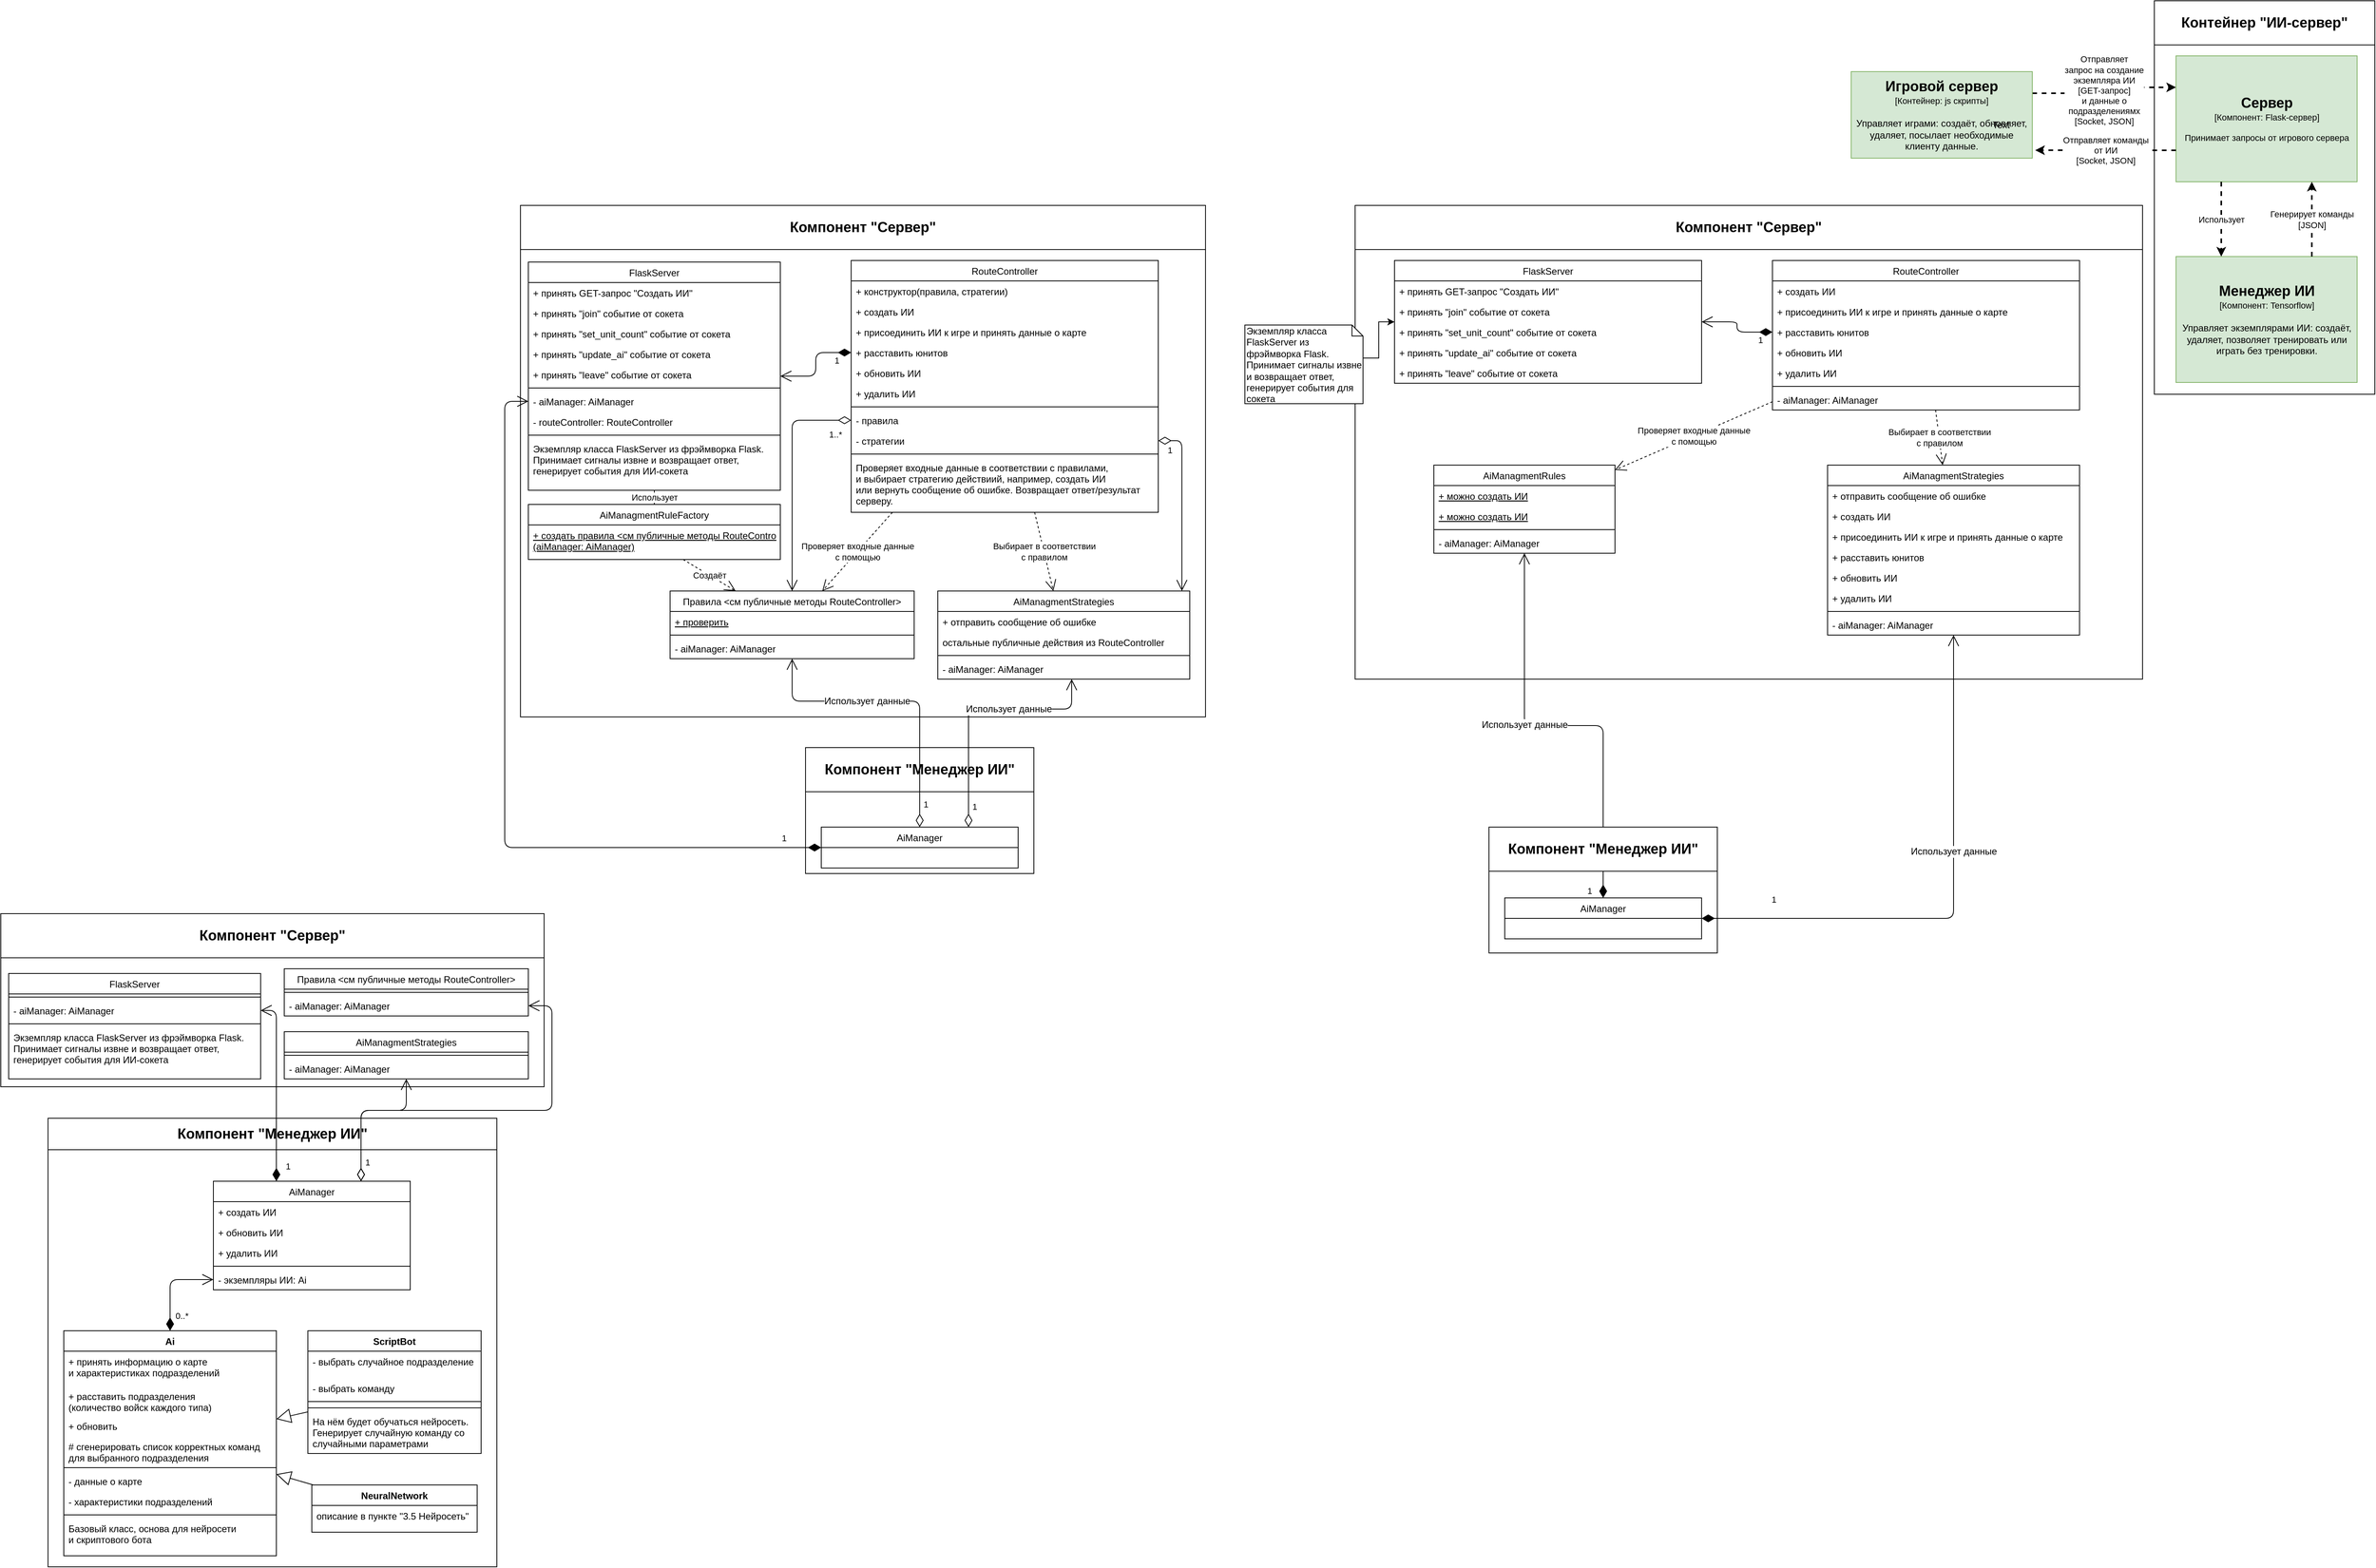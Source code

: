<mxfile version="12.8.1" type="device"><diagram id="C5RBs43oDa-KdzZeNtuy" name="Page-1"><mxGraphModel dx="2894" dy="684" grid="1" gridSize="10" guides="1" tooltips="1" connect="1" arrows="1" fold="1" page="1" pageScale="1" pageWidth="827" pageHeight="1169" math="0" shadow="0"><root><mxCell id="WIyWlLk6GJQsqaUBKTNV-0"/><mxCell id="WIyWlLk6GJQsqaUBKTNV-1" parent="WIyWlLk6GJQsqaUBKTNV-0"/><mxCell id="_Aky9HT-SXDA4QiYpvBn-79" value="" style="group" vertex="1" connectable="0" parent="WIyWlLk6GJQsqaUBKTNV-1"><mxGeometry x="-1520" y="1640" width="570" height="570" as="geometry"/></mxCell><mxCell id="_Aky9HT-SXDA4QiYpvBn-0" value="" style="rounded=0;whiteSpace=wrap;html=1;" vertex="1" parent="_Aky9HT-SXDA4QiYpvBn-79"><mxGeometry width="570" height="570" as="geometry"/></mxCell><mxCell id="_Aky9HT-SXDA4QiYpvBn-2" value="&lt;b&gt;&lt;font style=&quot;font-size: 18px&quot;&gt;Компонент &quot;Менеджер ИИ&quot;&lt;/font&gt;&lt;/b&gt;" style="rounded=0;whiteSpace=wrap;html=1;" vertex="1" parent="_Aky9HT-SXDA4QiYpvBn-79"><mxGeometry width="570" height="40" as="geometry"/></mxCell><mxCell id="_Aky9HT-SXDA4QiYpvBn-1" value="AiManager" style="swimlane;fontStyle=0;childLayout=stackLayout;horizontal=1;startSize=26;fillColor=none;horizontalStack=0;resizeParent=1;resizeParentMax=0;resizeLast=0;collapsible=1;marginBottom=0;" vertex="1" parent="_Aky9HT-SXDA4QiYpvBn-79"><mxGeometry x="210" y="80" width="250" height="138" as="geometry"/></mxCell><mxCell id="_Aky9HT-SXDA4QiYpvBn-36" value="+ создать ИИ" style="text;strokeColor=none;fillColor=none;align=left;verticalAlign=top;spacingLeft=4;spacingRight=4;overflow=hidden;rotatable=0;points=[[0,0.5],[1,0.5]];portConstraint=eastwest;" vertex="1" parent="_Aky9HT-SXDA4QiYpvBn-1"><mxGeometry y="26" width="250" height="26" as="geometry"/></mxCell><mxCell id="_Aky9HT-SXDA4QiYpvBn-37" value="+ обновить ИИ" style="text;strokeColor=none;fillColor=none;align=left;verticalAlign=top;spacingLeft=4;spacingRight=4;overflow=hidden;rotatable=0;points=[[0,0.5],[1,0.5]];portConstraint=eastwest;" vertex="1" parent="_Aky9HT-SXDA4QiYpvBn-1"><mxGeometry y="52" width="250" height="26" as="geometry"/></mxCell><mxCell id="_Aky9HT-SXDA4QiYpvBn-35" value="+ удалить ИИ" style="text;strokeColor=none;fillColor=none;align=left;verticalAlign=top;spacingLeft=4;spacingRight=4;overflow=hidden;rotatable=0;points=[[0,0.5],[1,0.5]];portConstraint=eastwest;" vertex="1" parent="_Aky9HT-SXDA4QiYpvBn-1"><mxGeometry y="78" width="250" height="26" as="geometry"/></mxCell><mxCell id="_Aky9HT-SXDA4QiYpvBn-40" value="" style="line;strokeWidth=1;fillColor=none;align=left;verticalAlign=middle;spacingTop=-1;spacingLeft=3;spacingRight=3;rotatable=0;labelPosition=right;points=[];portConstraint=eastwest;" vertex="1" parent="_Aky9HT-SXDA4QiYpvBn-1"><mxGeometry y="104" width="250" height="8" as="geometry"/></mxCell><mxCell id="_Aky9HT-SXDA4QiYpvBn-42" value="- экземпляры ИИ: Ai" style="text;strokeColor=none;fillColor=none;align=left;verticalAlign=top;spacingLeft=4;spacingRight=4;overflow=hidden;rotatable=0;points=[[0,0.5],[1,0.5]];portConstraint=eastwest;" vertex="1" parent="_Aky9HT-SXDA4QiYpvBn-1"><mxGeometry y="112" width="250" height="26" as="geometry"/></mxCell><mxCell id="_Aky9HT-SXDA4QiYpvBn-76" value="" style="rounded=0;whiteSpace=wrap;html=1;" vertex="1" parent="WIyWlLk6GJQsqaUBKTNV-1"><mxGeometry x="-1580" y="1380" width="690" height="220" as="geometry"/></mxCell><mxCell id="_Aky9HT-SXDA4QiYpvBn-77" value="&lt;b&gt;&lt;font style=&quot;font-size: 18px&quot;&gt;Компонент &quot;Сервер&quot;&lt;/font&gt;&lt;/b&gt;" style="rounded=0;whiteSpace=wrap;html=1;" vertex="1" parent="WIyWlLk6GJQsqaUBKTNV-1"><mxGeometry x="-1580" y="1380" width="690" height="56.1" as="geometry"/></mxCell><mxCell id="0hiu_Pi0HJlsaVOjyTY1-55" value="" style="rounded=0;whiteSpace=wrap;html=1;" parent="WIyWlLk6GJQsqaUBKTNV-1" vertex="1"><mxGeometry x="310" y="1270" width="290" height="160" as="geometry"/></mxCell><mxCell id="0hiu_Pi0HJlsaVOjyTY1-0" value="" style="rounded=0;whiteSpace=wrap;html=1;" parent="WIyWlLk6GJQsqaUBKTNV-1" vertex="1"><mxGeometry x="1155" y="220" width="280" height="500" as="geometry"/></mxCell><mxCell id="0hiu_Pi0HJlsaVOjyTY1-1" value="&lt;b&gt;&lt;font style=&quot;font-size: 18px&quot;&gt;Контейнер &quot;ИИ-сервер&quot;&lt;/font&gt;&lt;/b&gt;" style="rounded=0;whiteSpace=wrap;html=1;" parent="WIyWlLk6GJQsqaUBKTNV-1" vertex="1"><mxGeometry x="1155" y="220" width="280" height="56.1" as="geometry"/></mxCell><mxCell id="0hiu_Pi0HJlsaVOjyTY1-2" value="&lt;div&gt;&lt;b&gt;&lt;font style=&quot;font-size: 18px&quot;&gt;Сервер&lt;/font&gt;&lt;/b&gt;&lt;br&gt;&lt;/div&gt;&lt;div&gt;&lt;font style=&quot;font-size: 11px&quot;&gt;[Компонент&lt;/font&gt;&lt;font style=&quot;font-size: 11px&quot;&gt;&lt;span class=&quot;tlid-translation translation&quot; lang=&quot;ru&quot;&gt;&lt;span title=&quot;&quot; class=&quot;&quot;&gt;: Flask-сервер]&lt;/span&gt;&lt;/span&gt;&lt;/font&gt;&lt;/div&gt;&lt;div&gt;&lt;font style=&quot;font-size: 10px&quot;&gt;&lt;br&gt;&lt;/font&gt;&lt;/div&gt;Принимает запросы от игрового сервера" style="rounded=0;whiteSpace=wrap;html=1;fillColor=#d5e8d4;strokeColor=#82b366;fontSize=11;" parent="WIyWlLk6GJQsqaUBKTNV-1" vertex="1"><mxGeometry x="1182.5" y="290" width="230" height="160" as="geometry"/></mxCell><mxCell id="0hiu_Pi0HJlsaVOjyTY1-3" value="&lt;div&gt;Отправляет&lt;/div&gt;&lt;div&gt;запрос на создание &lt;br&gt;&lt;/div&gt;&lt;div&gt;экземпляра ИИ&lt;/div&gt;&lt;div&gt;[&lt;span class=&quot;pl-en&quot;&gt;&lt;span class=&quot;pl-s&quot;&gt;GET-запрос&lt;/span&gt;&lt;/span&gt;] &lt;br&gt;&lt;/div&gt;&lt;div&gt;и данные о&lt;/div&gt;&lt;div&gt; подразделениямх&lt;/div&gt;&lt;div&gt;[Socket, JSON]&lt;/div&gt;" style="edgeStyle=orthogonalEdgeStyle;rounded=0;orthogonalLoop=1;jettySize=auto;html=1;entryX=0;entryY=0.25;entryDx=0;entryDy=0;dashed=1;strokeWidth=2;exitX=1;exitY=0.25;exitDx=0;exitDy=0;" parent="WIyWlLk6GJQsqaUBKTNV-1" source="0hiu_Pi0HJlsaVOjyTY1-8" target="0hiu_Pi0HJlsaVOjyTY1-2" edge="1"><mxGeometry relative="1" as="geometry"><mxPoint x="890" y="330" as="sourcePoint"/></mxGeometry></mxCell><mxCell id="0hiu_Pi0HJlsaVOjyTY1-4" value="&lt;div&gt;Отправляет команды&lt;/div&gt;&lt;div&gt;от ИИ&lt;/div&gt;&lt;div&gt;[Socket, JSON]&lt;br&gt;&lt;/div&gt;" style="edgeStyle=orthogonalEdgeStyle;rounded=0;orthogonalLoop=1;jettySize=auto;html=1;exitX=0;exitY=0.75;exitDx=0;exitDy=0;entryX=1.016;entryY=0.908;entryDx=0;entryDy=0;dashed=1;strokeWidth=2;entryPerimeter=0;" parent="WIyWlLk6GJQsqaUBKTNV-1" source="0hiu_Pi0HJlsaVOjyTY1-2" target="0hiu_Pi0HJlsaVOjyTY1-8" edge="1"><mxGeometry relative="1" as="geometry"><mxPoint x="800" y="407.5" as="targetPoint"/></mxGeometry></mxCell><mxCell id="0hiu_Pi0HJlsaVOjyTY1-5" value="&lt;div&gt;&lt;b&gt;&lt;font style=&quot;font-size: 18px&quot;&gt;Менеджер ИИ&lt;/font&gt;&lt;/b&gt;&lt;br&gt;&lt;/div&gt;&lt;div&gt;&lt;div&gt;&lt;font style=&quot;font-size: 11px&quot;&gt;[&lt;font style=&quot;font-size: 11px&quot;&gt;Компонент&lt;/font&gt;&lt;/font&gt;&lt;font style=&quot;font-size: 11px&quot; size=&quot;3&quot;&gt;&lt;span class=&quot;tlid-translation translation&quot; lang=&quot;ru&quot;&gt;&lt;span title=&quot;&quot; class=&quot;&quot;&gt;: Tensorflow]&lt;/span&gt;&lt;/span&gt;&lt;/font&gt;&lt;/div&gt;&lt;font style=&quot;font-size: 11px&quot; size=&quot;3&quot;&gt;&lt;span class=&quot;tlid-translation translation&quot; lang=&quot;ru&quot;&gt;&lt;span title=&quot;&quot; class=&quot;&quot;&gt;&lt;/span&gt;&lt;/span&gt;&lt;/font&gt;&lt;/div&gt;&lt;div&gt;&lt;font style=&quot;font-size: 10px&quot;&gt;&lt;br&gt;&lt;/font&gt;&lt;/div&gt;&lt;div&gt;Управляет экземплярами ИИ: создаёт, удаляет, позволяет тренировать или играть без тренировки.&lt;br&gt;&lt;/div&gt;" style="rounded=0;whiteSpace=wrap;html=1;fillColor=#d5e8d4;strokeColor=#82b366;" parent="WIyWlLk6GJQsqaUBKTNV-1" vertex="1"><mxGeometry x="1182.5" y="545" width="230" height="160" as="geometry"/></mxCell><mxCell id="0hiu_Pi0HJlsaVOjyTY1-6" value="Использует" style="edgeStyle=orthogonalEdgeStyle;rounded=0;orthogonalLoop=1;jettySize=auto;html=1;exitX=0.25;exitY=1;exitDx=0;exitDy=0;entryX=0.25;entryY=0;entryDx=0;entryDy=0;dashed=1;strokeWidth=2;" parent="WIyWlLk6GJQsqaUBKTNV-1" source="0hiu_Pi0HJlsaVOjyTY1-2" target="0hiu_Pi0HJlsaVOjyTY1-5" edge="1"><mxGeometry relative="1" as="geometry"><mxPoint x="810" y="417.5" as="targetPoint"/><mxPoint x="1192.5" y="420" as="sourcePoint"/></mxGeometry></mxCell><mxCell id="0hiu_Pi0HJlsaVOjyTY1-7" value="&lt;div&gt;Генерирует команды&lt;/div&gt;&lt;div&gt;[JSON]&lt;br&gt;&lt;/div&gt;" style="edgeStyle=orthogonalEdgeStyle;rounded=0;orthogonalLoop=1;jettySize=auto;html=1;exitX=0.75;exitY=0;exitDx=0;exitDy=0;dashed=1;strokeWidth=2;entryX=0.75;entryY=1;entryDx=0;entryDy=0;" parent="WIyWlLk6GJQsqaUBKTNV-1" source="0hiu_Pi0HJlsaVOjyTY1-5" target="0hiu_Pi0HJlsaVOjyTY1-2" edge="1"><mxGeometry relative="1" as="geometry"><mxPoint x="1250" y="555" as="targetPoint"/><mxPoint x="1250" y="460" as="sourcePoint"/></mxGeometry></mxCell><mxCell id="0hiu_Pi0HJlsaVOjyTY1-8" value="&lt;div&gt;&lt;b&gt;&lt;font style=&quot;font-size: 18px&quot;&gt;Игровой сервер&lt;/font&gt;&lt;/b&gt;&lt;br&gt;&lt;/div&gt;&lt;div&gt;&lt;font style=&quot;font-size: 11px&quot;&gt;[&lt;/font&gt;&lt;font style=&quot;font-size: 11px&quot;&gt;&lt;span class=&quot;tlid-translation translation&quot; lang=&quot;ru&quot;&gt;&lt;span title=&quot;&quot; class=&quot;&quot;&gt;Контейнер: js скрипты]&lt;/span&gt;&lt;/span&gt;&lt;/font&gt;&lt;/div&gt;&lt;div&gt;&lt;font style=&quot;font-size: 10px&quot;&gt;&lt;br&gt;&lt;/font&gt;&lt;/div&gt;&lt;div&gt;Управляет играми: создаёт, обновляет, удаляет, посылает необходимые клиенту данные.&lt;br&gt;&lt;/div&gt;" style="rounded=0;whiteSpace=wrap;html=1;fillColor=#d5e8d4;strokeColor=#82b366;" parent="WIyWlLk6GJQsqaUBKTNV-1" vertex="1"><mxGeometry x="770" y="310" width="230" height="110" as="geometry"/></mxCell><mxCell id="0hiu_Pi0HJlsaVOjyTY1-9" value="Text" style="text;html=1;align=center;verticalAlign=middle;resizable=0;points=[];autosize=1;" parent="WIyWlLk6GJQsqaUBKTNV-1" vertex="1"><mxGeometry x="940" y="368" width="40" height="20" as="geometry"/></mxCell><mxCell id="0hiu_Pi0HJlsaVOjyTY1-10" value="" style="rounded=0;whiteSpace=wrap;html=1;" parent="WIyWlLk6GJQsqaUBKTNV-1" vertex="1"><mxGeometry x="140" y="480" width="1000" height="602" as="geometry"/></mxCell><mxCell id="0hiu_Pi0HJlsaVOjyTY1-11" value="&lt;b&gt;&lt;font style=&quot;font-size: 18px&quot;&gt;Компонент &quot;Сервер&quot;&lt;/font&gt;&lt;/b&gt;" style="rounded=0;whiteSpace=wrap;html=1;" parent="WIyWlLk6GJQsqaUBKTNV-1" vertex="1"><mxGeometry x="140" y="480" width="1000" height="56.1" as="geometry"/></mxCell><mxCell id="0hiu_Pi0HJlsaVOjyTY1-16" value="FlaskServer" style="swimlane;fontStyle=0;childLayout=stackLayout;horizontal=1;startSize=26;fillColor=none;horizontalStack=0;resizeParent=1;resizeParentMax=0;resizeLast=0;collapsible=1;marginBottom=0;" parent="WIyWlLk6GJQsqaUBKTNV-1" vertex="1"><mxGeometry x="190" y="550" width="390" height="156" as="geometry"/></mxCell><mxCell id="0hiu_Pi0HJlsaVOjyTY1-17" value="+ принять GET-запрос &quot;Создать ИИ&quot;&#xA;" style="text;strokeColor=none;fillColor=none;align=left;verticalAlign=top;spacingLeft=4;spacingRight=4;overflow=hidden;rotatable=0;points=[[0,0.5],[1,0.5]];portConstraint=eastwest;" parent="0hiu_Pi0HJlsaVOjyTY1-16" vertex="1"><mxGeometry y="26" width="390" height="26" as="geometry"/></mxCell><mxCell id="0hiu_Pi0HJlsaVOjyTY1-18" value="+ принять &quot;join&quot; событие от сокета" style="text;strokeColor=none;fillColor=none;align=left;verticalAlign=top;spacingLeft=4;spacingRight=4;overflow=hidden;rotatable=0;points=[[0,0.5],[1,0.5]];portConstraint=eastwest;" parent="0hiu_Pi0HJlsaVOjyTY1-16" vertex="1"><mxGeometry y="52" width="390" height="26" as="geometry"/></mxCell><mxCell id="0hiu_Pi0HJlsaVOjyTY1-58" value="+ принять &quot;set_unit_count&quot; событие от сокета" style="text;strokeColor=none;fillColor=none;align=left;verticalAlign=top;spacingLeft=4;spacingRight=4;overflow=hidden;rotatable=0;points=[[0,0.5],[1,0.5]];portConstraint=eastwest;" parent="0hiu_Pi0HJlsaVOjyTY1-16" vertex="1"><mxGeometry y="78" width="390" height="26" as="geometry"/></mxCell><mxCell id="0hiu_Pi0HJlsaVOjyTY1-59" value="+ принять &quot;update_ai&quot; событие от сокета" style="text;strokeColor=none;fillColor=none;align=left;verticalAlign=top;spacingLeft=4;spacingRight=4;overflow=hidden;rotatable=0;points=[[0,0.5],[1,0.5]];portConstraint=eastwest;" parent="0hiu_Pi0HJlsaVOjyTY1-16" vertex="1"><mxGeometry y="104" width="390" height="26" as="geometry"/></mxCell><mxCell id="0hiu_Pi0HJlsaVOjyTY1-57" value="+ принять &quot;leave&quot; событие от сокета" style="text;strokeColor=none;fillColor=none;align=left;verticalAlign=top;spacingLeft=4;spacingRight=4;overflow=hidden;rotatable=0;points=[[0,0.5],[1,0.5]];portConstraint=eastwest;" parent="0hiu_Pi0HJlsaVOjyTY1-16" vertex="1"><mxGeometry y="130" width="390" height="26" as="geometry"/></mxCell><mxCell id="0hiu_Pi0HJlsaVOjyTY1-20" value="RouteController" style="swimlane;fontStyle=0;childLayout=stackLayout;horizontal=1;startSize=26;fillColor=none;horizontalStack=0;resizeParent=1;resizeParentMax=0;resizeLast=0;collapsible=1;marginBottom=0;" parent="WIyWlLk6GJQsqaUBKTNV-1" vertex="1"><mxGeometry x="670" y="550" width="390" height="190" as="geometry"/></mxCell><mxCell id="0hiu_Pi0HJlsaVOjyTY1-21" value="+ создать ИИ" style="text;strokeColor=none;fillColor=none;align=left;verticalAlign=top;spacingLeft=4;spacingRight=4;overflow=hidden;rotatable=0;points=[[0,0.5],[1,0.5]];portConstraint=eastwest;fontStyle=0" parent="0hiu_Pi0HJlsaVOjyTY1-20" vertex="1"><mxGeometry y="26" width="390" height="26" as="geometry"/></mxCell><mxCell id="0hiu_Pi0HJlsaVOjyTY1-22" value="+ присоединить ИИ к игре и принять данные о карте" style="text;strokeColor=none;fillColor=none;align=left;verticalAlign=top;spacingLeft=4;spacingRight=4;overflow=hidden;rotatable=0;points=[[0,0.5],[1,0.5]];portConstraint=eastwest;fontStyle=0" parent="0hiu_Pi0HJlsaVOjyTY1-20" vertex="1"><mxGeometry y="52" width="390" height="26" as="geometry"/></mxCell><mxCell id="0hiu_Pi0HJlsaVOjyTY1-61" value="+ расставить юнитов" style="text;strokeColor=none;fillColor=none;align=left;verticalAlign=top;spacingLeft=4;spacingRight=4;overflow=hidden;rotatable=0;points=[[0,0.5],[1,0.5]];portConstraint=eastwest;fontStyle=0" parent="0hiu_Pi0HJlsaVOjyTY1-20" vertex="1"><mxGeometry y="78" width="390" height="26" as="geometry"/></mxCell><mxCell id="0hiu_Pi0HJlsaVOjyTY1-62" value="+ обновить ИИ" style="text;strokeColor=none;fillColor=none;align=left;verticalAlign=top;spacingLeft=4;spacingRight=4;overflow=hidden;rotatable=0;points=[[0,0.5],[1,0.5]];portConstraint=eastwest;fontStyle=0" parent="0hiu_Pi0HJlsaVOjyTY1-20" vertex="1"><mxGeometry y="104" width="390" height="26" as="geometry"/></mxCell><mxCell id="0hiu_Pi0HJlsaVOjyTY1-60" value="+ удалить ИИ" style="text;strokeColor=none;fillColor=none;align=left;verticalAlign=top;spacingLeft=4;spacingRight=4;overflow=hidden;rotatable=0;points=[[0,0.5],[1,0.5]];portConstraint=eastwest;fontStyle=0" parent="0hiu_Pi0HJlsaVOjyTY1-20" vertex="1"><mxGeometry y="130" width="390" height="26" as="geometry"/></mxCell><mxCell id="0hiu_Pi0HJlsaVOjyTY1-34" value="" style="line;strokeWidth=1;fillColor=none;align=left;verticalAlign=middle;spacingTop=-1;spacingLeft=3;spacingRight=3;rotatable=0;labelPosition=right;points=[];portConstraint=eastwest;" parent="0hiu_Pi0HJlsaVOjyTY1-20" vertex="1"><mxGeometry y="156" width="390" height="8" as="geometry"/></mxCell><mxCell id="0hiu_Pi0HJlsaVOjyTY1-23" value="- aiManager: AiManager" style="text;strokeColor=none;fillColor=none;align=left;verticalAlign=top;spacingLeft=4;spacingRight=4;overflow=hidden;rotatable=0;points=[[0,0.5],[1,0.5]];portConstraint=eastwest;" parent="0hiu_Pi0HJlsaVOjyTY1-20" vertex="1"><mxGeometry y="164" width="390" height="26" as="geometry"/></mxCell><mxCell id="0hiu_Pi0HJlsaVOjyTY1-24" value="AiManagmentRules" style="swimlane;fontStyle=0;childLayout=stackLayout;horizontal=1;startSize=26;fillColor=none;horizontalStack=0;resizeParent=1;resizeParentMax=0;resizeLast=0;collapsible=1;marginBottom=0;" parent="WIyWlLk6GJQsqaUBKTNV-1" vertex="1"><mxGeometry x="240" y="810" width="230" height="112" as="geometry"/></mxCell><mxCell id="0hiu_Pi0HJlsaVOjyTY1-25" value="+ можно создать ИИ " style="text;strokeColor=none;fillColor=none;align=left;verticalAlign=top;spacingLeft=4;spacingRight=4;overflow=hidden;rotatable=0;points=[[0,0.5],[1,0.5]];portConstraint=eastwest;fontStyle=4" parent="0hiu_Pi0HJlsaVOjyTY1-24" vertex="1"><mxGeometry y="26" width="230" height="26" as="geometry"/></mxCell><mxCell id="0hiu_Pi0HJlsaVOjyTY1-73" value="+ можно создать ИИ " style="text;strokeColor=none;fillColor=none;align=left;verticalAlign=top;spacingLeft=4;spacingRight=4;overflow=hidden;rotatable=0;points=[[0,0.5],[1,0.5]];portConstraint=eastwest;fontStyle=4" parent="0hiu_Pi0HJlsaVOjyTY1-24" vertex="1"><mxGeometry y="52" width="230" height="26" as="geometry"/></mxCell><mxCell id="0hiu_Pi0HJlsaVOjyTY1-71" value="" style="line;strokeWidth=1;fillColor=none;align=left;verticalAlign=middle;spacingTop=-1;spacingLeft=3;spacingRight=3;rotatable=0;labelPosition=right;points=[];portConstraint=eastwest;" parent="0hiu_Pi0HJlsaVOjyTY1-24" vertex="1"><mxGeometry y="78" width="230" height="8" as="geometry"/></mxCell><mxCell id="0hiu_Pi0HJlsaVOjyTY1-72" value="- aiManager: AiManager" style="text;strokeColor=none;fillColor=none;align=left;verticalAlign=top;spacingLeft=4;spacingRight=4;overflow=hidden;rotatable=0;points=[[0,0.5],[1,0.5]];portConstraint=eastwest;" parent="0hiu_Pi0HJlsaVOjyTY1-24" vertex="1"><mxGeometry y="86" width="230" height="26" as="geometry"/></mxCell><mxCell id="0hiu_Pi0HJlsaVOjyTY1-28" value="AiManagmentStrategies" style="swimlane;fontStyle=0;childLayout=stackLayout;horizontal=1;startSize=26;fillColor=none;horizontalStack=0;resizeParent=1;resizeParentMax=0;resizeLast=0;collapsible=1;marginBottom=0;" parent="WIyWlLk6GJQsqaUBKTNV-1" vertex="1"><mxGeometry x="740" y="810" width="320" height="216" as="geometry"/></mxCell><mxCell id="0hiu_Pi0HJlsaVOjyTY1-70" value="+ отправить сообщение об ошибке" style="text;strokeColor=none;fillColor=none;align=left;verticalAlign=top;spacingLeft=4;spacingRight=4;overflow=hidden;rotatable=0;points=[[0,0.5],[1,0.5]];portConstraint=eastwest;fontStyle=0" parent="0hiu_Pi0HJlsaVOjyTY1-28" vertex="1"><mxGeometry y="26" width="320" height="26" as="geometry"/></mxCell><mxCell id="0hiu_Pi0HJlsaVOjyTY1-63" value="+ создать ИИ" style="text;strokeColor=none;fillColor=none;align=left;verticalAlign=top;spacingLeft=4;spacingRight=4;overflow=hidden;rotatable=0;points=[[0,0.5],[1,0.5]];portConstraint=eastwest;fontStyle=0" parent="0hiu_Pi0HJlsaVOjyTY1-28" vertex="1"><mxGeometry y="52" width="320" height="26" as="geometry"/></mxCell><mxCell id="0hiu_Pi0HJlsaVOjyTY1-64" value="+ присоединить ИИ к игре и принять данные о карте" style="text;strokeColor=none;fillColor=none;align=left;verticalAlign=top;spacingLeft=4;spacingRight=4;overflow=hidden;rotatable=0;points=[[0,0.5],[1,0.5]];portConstraint=eastwest;fontStyle=0" parent="0hiu_Pi0HJlsaVOjyTY1-28" vertex="1"><mxGeometry y="78" width="320" height="26" as="geometry"/></mxCell><mxCell id="0hiu_Pi0HJlsaVOjyTY1-65" value="+ расставить юнитов" style="text;strokeColor=none;fillColor=none;align=left;verticalAlign=top;spacingLeft=4;spacingRight=4;overflow=hidden;rotatable=0;points=[[0,0.5],[1,0.5]];portConstraint=eastwest;fontStyle=0" parent="0hiu_Pi0HJlsaVOjyTY1-28" vertex="1"><mxGeometry y="104" width="320" height="26" as="geometry"/></mxCell><mxCell id="0hiu_Pi0HJlsaVOjyTY1-66" value="+ обновить ИИ" style="text;strokeColor=none;fillColor=none;align=left;verticalAlign=top;spacingLeft=4;spacingRight=4;overflow=hidden;rotatable=0;points=[[0,0.5],[1,0.5]];portConstraint=eastwest;fontStyle=0" parent="0hiu_Pi0HJlsaVOjyTY1-28" vertex="1"><mxGeometry y="130" width="320" height="26" as="geometry"/></mxCell><mxCell id="0hiu_Pi0HJlsaVOjyTY1-67" value="+ удалить ИИ" style="text;strokeColor=none;fillColor=none;align=left;verticalAlign=top;spacingLeft=4;spacingRight=4;overflow=hidden;rotatable=0;points=[[0,0.5],[1,0.5]];portConstraint=eastwest;fontStyle=0" parent="0hiu_Pi0HJlsaVOjyTY1-28" vertex="1"><mxGeometry y="156" width="320" height="26" as="geometry"/></mxCell><mxCell id="0hiu_Pi0HJlsaVOjyTY1-68" value="" style="line;strokeWidth=1;fillColor=none;align=left;verticalAlign=middle;spacingTop=-1;spacingLeft=3;spacingRight=3;rotatable=0;labelPosition=right;points=[];portConstraint=eastwest;" parent="0hiu_Pi0HJlsaVOjyTY1-28" vertex="1"><mxGeometry y="182" width="320" height="8" as="geometry"/></mxCell><mxCell id="0hiu_Pi0HJlsaVOjyTY1-69" value="- aiManager: AiManager" style="text;strokeColor=none;fillColor=none;align=left;verticalAlign=top;spacingLeft=4;spacingRight=4;overflow=hidden;rotatable=0;points=[[0,0.5],[1,0.5]];portConstraint=eastwest;" parent="0hiu_Pi0HJlsaVOjyTY1-28" vertex="1"><mxGeometry y="190" width="320" height="26" as="geometry"/></mxCell><mxCell id="0hiu_Pi0HJlsaVOjyTY1-33" style="edgeStyle=orthogonalEdgeStyle;rounded=0;orthogonalLoop=1;jettySize=auto;html=1;exitX=0;exitY=0;exitDx=100;exitDy=42;exitPerimeter=0;" parent="WIyWlLk6GJQsqaUBKTNV-1" source="0hiu_Pi0HJlsaVOjyTY1-32" target="0hiu_Pi0HJlsaVOjyTY1-16" edge="1"><mxGeometry relative="1" as="geometry"/></mxCell><mxCell id="0hiu_Pi0HJlsaVOjyTY1-32" value="Экземпляр класса FlaskServer из фрэймворка Flask. Принимает сигналы извне и возвращает ответ, генерирует события для сокета" style="shape=note;whiteSpace=wrap;html=1;size=14;verticalAlign=top;align=left;spacingTop=-6;" parent="WIyWlLk6GJQsqaUBKTNV-1" vertex="1"><mxGeometry y="632" width="150" height="100" as="geometry"/></mxCell><mxCell id="0hiu_Pi0HJlsaVOjyTY1-36" value="1" style="endArrow=open;html=1;endSize=12;startArrow=diamondThin;startSize=14;startFill=1;edgeStyle=orthogonalEdgeStyle;align=left;verticalAlign=bottom;exitX=0;exitY=0.5;exitDx=0;exitDy=0;" parent="WIyWlLk6GJQsqaUBKTNV-1" source="0hiu_Pi0HJlsaVOjyTY1-61" target="0hiu_Pi0HJlsaVOjyTY1-16" edge="1"><mxGeometry x="-0.612" y="19" relative="1" as="geometry"><mxPoint x="220" y="712" as="sourcePoint"/><mxPoint x="380" y="712" as="targetPoint"/><mxPoint as="offset"/></mxGeometry></mxCell><mxCell id="0hiu_Pi0HJlsaVOjyTY1-37" value="&lt;div&gt;Проверяет входные данные&lt;/div&gt;&lt;div&gt;с помощью&lt;br&gt;&lt;/div&gt;" style="endArrow=open;endSize=12;dashed=1;html=1;" parent="WIyWlLk6GJQsqaUBKTNV-1" source="0hiu_Pi0HJlsaVOjyTY1-20" target="0hiu_Pi0HJlsaVOjyTY1-24" edge="1"><mxGeometry width="160" relative="1" as="geometry"><mxPoint x="210" y="922" as="sourcePoint"/><mxPoint x="370" y="922" as="targetPoint"/></mxGeometry></mxCell><mxCell id="0hiu_Pi0HJlsaVOjyTY1-38" value="&lt;div&gt;Выбирает в соответствии&lt;/div&gt;&lt;div&gt; с правилом&lt;/div&gt;" style="endArrow=open;endSize=12;dashed=1;html=1;" parent="WIyWlLk6GJQsqaUBKTNV-1" source="0hiu_Pi0HJlsaVOjyTY1-20" target="0hiu_Pi0HJlsaVOjyTY1-28" edge="1"><mxGeometry width="160" relative="1" as="geometry"><mxPoint x="580" y="822" as="sourcePoint"/><mxPoint x="740" y="822" as="targetPoint"/></mxGeometry></mxCell><mxCell id="0hiu_Pi0HJlsaVOjyTY1-46" value="AiManager" style="swimlane;fontStyle=0;childLayout=stackLayout;horizontal=1;startSize=26;fillColor=none;horizontalStack=0;resizeParent=1;resizeParentMax=0;resizeLast=0;collapsible=1;marginBottom=0;" parent="WIyWlLk6GJQsqaUBKTNV-1" vertex="1"><mxGeometry x="330" y="1360" width="250" height="52" as="geometry"/></mxCell><mxCell id="0hiu_Pi0HJlsaVOjyTY1-50" value="1" style="endArrow=open;html=1;endSize=12;startArrow=diamondThin;startSize=14;startFill=1;edgeStyle=orthogonalEdgeStyle;align=left;verticalAlign=bottom;exitX=0.5;exitY=0;exitDx=0;exitDy=0;" parent="WIyWlLk6GJQsqaUBKTNV-1" source="0hiu_Pi0HJlsaVOjyTY1-46" target="0hiu_Pi0HJlsaVOjyTY1-24" edge="1"><mxGeometry x="-0.102" y="219" relative="1" as="geometry"><mxPoint x="780" y="1130" as="sourcePoint"/><mxPoint x="940" y="1130" as="targetPoint"/><mxPoint as="offset"/></mxGeometry></mxCell><mxCell id="0hiu_Pi0HJlsaVOjyTY1-51" value="Использует данные" style="text;html=1;align=center;verticalAlign=middle;resizable=0;points=[];labelBackgroundColor=#ffffff;" parent="0hiu_Pi0HJlsaVOjyTY1-50" vertex="1" connectable="0"><mxGeometry x="0.192" relative="1" as="geometry"><mxPoint as="offset"/></mxGeometry></mxCell><mxCell id="0hiu_Pi0HJlsaVOjyTY1-52" value="1" style="endArrow=open;html=1;endSize=12;startArrow=diamondThin;startSize=14;startFill=1;edgeStyle=orthogonalEdgeStyle;align=left;verticalAlign=bottom;" parent="WIyWlLk6GJQsqaUBKTNV-1" source="0hiu_Pi0HJlsaVOjyTY1-46" target="0hiu_Pi0HJlsaVOjyTY1-28" edge="1"><mxGeometry x="-0.744" y="15" relative="1" as="geometry"><mxPoint x="875" y="1200" as="sourcePoint"/><mxPoint x="875" y="1044" as="targetPoint"/><mxPoint as="offset"/></mxGeometry></mxCell><mxCell id="0hiu_Pi0HJlsaVOjyTY1-53" value="Использует данные" style="text;html=1;align=center;verticalAlign=middle;resizable=0;points=[];labelBackgroundColor=#ffffff;" parent="0hiu_Pi0HJlsaVOjyTY1-52" vertex="1" connectable="0"><mxGeometry x="0.192" relative="1" as="geometry"><mxPoint as="offset"/></mxGeometry></mxCell><mxCell id="0hiu_Pi0HJlsaVOjyTY1-54" value="&lt;b&gt;&lt;font style=&quot;font-size: 18px&quot;&gt;Компонент &quot;Менеджер ИИ&quot;&lt;/font&gt;&lt;/b&gt;" style="rounded=0;whiteSpace=wrap;html=1;" parent="WIyWlLk6GJQsqaUBKTNV-1" vertex="1"><mxGeometry x="310" y="1270" width="290" height="56.1" as="geometry"/></mxCell><mxCell id="0hiu_Pi0HJlsaVOjyTY1-74" value="" style="rounded=0;whiteSpace=wrap;html=1;" parent="WIyWlLk6GJQsqaUBKTNV-1" vertex="1"><mxGeometry x="-558" y="1169" width="290" height="160" as="geometry"/></mxCell><mxCell id="0hiu_Pi0HJlsaVOjyTY1-75" value="" style="rounded=0;whiteSpace=wrap;html=1;" parent="WIyWlLk6GJQsqaUBKTNV-1" vertex="1"><mxGeometry x="-920" y="480" width="870" height="650" as="geometry"/></mxCell><mxCell id="0hiu_Pi0HJlsaVOjyTY1-76" value="&lt;b&gt;&lt;font style=&quot;font-size: 18px&quot;&gt;Компонент &quot;Сервер&quot;&lt;/font&gt;&lt;/b&gt;" style="rounded=0;whiteSpace=wrap;html=1;" parent="WIyWlLk6GJQsqaUBKTNV-1" vertex="1"><mxGeometry x="-920" y="480" width="870" height="56.1" as="geometry"/></mxCell><mxCell id="0hiu_Pi0HJlsaVOjyTY1-77" value="FlaskServer" style="swimlane;fontStyle=0;childLayout=stackLayout;horizontal=1;startSize=26;fillColor=none;horizontalStack=0;resizeParent=1;resizeParentMax=0;resizeLast=0;collapsible=1;marginBottom=0;" parent="WIyWlLk6GJQsqaUBKTNV-1" vertex="1"><mxGeometry x="-910" y="552" width="320" height="290" as="geometry"/></mxCell><mxCell id="0hiu_Pi0HJlsaVOjyTY1-78" value="+ принять GET-запрос &quot;Создать ИИ&quot;&#xA;" style="text;strokeColor=none;fillColor=none;align=left;verticalAlign=top;spacingLeft=4;spacingRight=4;overflow=hidden;rotatable=0;points=[[0,0.5],[1,0.5]];portConstraint=eastwest;" parent="0hiu_Pi0HJlsaVOjyTY1-77" vertex="1"><mxGeometry y="26" width="320" height="26" as="geometry"/></mxCell><mxCell id="0hiu_Pi0HJlsaVOjyTY1-79" value="+ принять &quot;join&quot; событие от сокета" style="text;strokeColor=none;fillColor=none;align=left;verticalAlign=top;spacingLeft=4;spacingRight=4;overflow=hidden;rotatable=0;points=[[0,0.5],[1,0.5]];portConstraint=eastwest;" parent="0hiu_Pi0HJlsaVOjyTY1-77" vertex="1"><mxGeometry y="52" width="320" height="26" as="geometry"/></mxCell><mxCell id="0hiu_Pi0HJlsaVOjyTY1-80" value="+ принять &quot;set_unit_count&quot; событие от сокета" style="text;strokeColor=none;fillColor=none;align=left;verticalAlign=top;spacingLeft=4;spacingRight=4;overflow=hidden;rotatable=0;points=[[0,0.5],[1,0.5]];portConstraint=eastwest;" parent="0hiu_Pi0HJlsaVOjyTY1-77" vertex="1"><mxGeometry y="78" width="320" height="26" as="geometry"/></mxCell><mxCell id="0hiu_Pi0HJlsaVOjyTY1-81" value="+ принять &quot;update_ai&quot; событие от сокета" style="text;strokeColor=none;fillColor=none;align=left;verticalAlign=top;spacingLeft=4;spacingRight=4;overflow=hidden;rotatable=0;points=[[0,0.5],[1,0.5]];portConstraint=eastwest;" parent="0hiu_Pi0HJlsaVOjyTY1-77" vertex="1"><mxGeometry y="104" width="320" height="26" as="geometry"/></mxCell><mxCell id="0hiu_Pi0HJlsaVOjyTY1-82" value="+ принять &quot;leave&quot; событие от сокета" style="text;strokeColor=none;fillColor=none;align=left;verticalAlign=top;spacingLeft=4;spacingRight=4;overflow=hidden;rotatable=0;points=[[0,0.5],[1,0.5]];portConstraint=eastwest;" parent="0hiu_Pi0HJlsaVOjyTY1-77" vertex="1"><mxGeometry y="130" width="320" height="26" as="geometry"/></mxCell><mxCell id="0hiu_Pi0HJlsaVOjyTY1-116" value="" style="line;strokeWidth=1;fillColor=none;align=left;verticalAlign=middle;spacingTop=-1;spacingLeft=3;spacingRight=3;rotatable=0;labelPosition=right;points=[];portConstraint=eastwest;" parent="0hiu_Pi0HJlsaVOjyTY1-77" vertex="1"><mxGeometry y="156" width="320" height="8" as="geometry"/></mxCell><mxCell id="0hiu_Pi0HJlsaVOjyTY1-138" value="- aiManager: AiManager" style="text;strokeColor=none;fillColor=none;align=left;verticalAlign=top;spacingLeft=4;spacingRight=4;overflow=hidden;rotatable=0;points=[[0,0.5],[1,0.5]];portConstraint=eastwest;" parent="0hiu_Pi0HJlsaVOjyTY1-77" vertex="1"><mxGeometry y="164" width="320" height="26" as="geometry"/></mxCell><mxCell id="0hiu_Pi0HJlsaVOjyTY1-134" value="- routeController: RouteController" style="text;strokeColor=none;fillColor=none;align=left;verticalAlign=top;spacingLeft=4;spacingRight=4;overflow=hidden;rotatable=0;points=[[0,0.5],[1,0.5]];portConstraint=eastwest;" parent="0hiu_Pi0HJlsaVOjyTY1-77" vertex="1"><mxGeometry y="190" width="320" height="26" as="geometry"/></mxCell><mxCell id="0hiu_Pi0HJlsaVOjyTY1-133" value="" style="line;strokeWidth=1;fillColor=none;align=left;verticalAlign=middle;spacingTop=-1;spacingLeft=3;spacingRight=3;rotatable=0;labelPosition=right;points=[];portConstraint=eastwest;" parent="0hiu_Pi0HJlsaVOjyTY1-77" vertex="1"><mxGeometry y="216" width="320" height="8" as="geometry"/></mxCell><mxCell id="0hiu_Pi0HJlsaVOjyTY1-118" value="Экземпляр класса FlaskServer из фрэймворка Flask.&#xA; Принимает сигналы извне и возвращает ответ, &#xA;генерирует события для ИИ-сокета" style="text;strokeColor=none;fillColor=none;align=left;verticalAlign=top;spacingLeft=4;spacingRight=4;overflow=hidden;rotatable=0;points=[[0,0.5],[1,0.5]];portConstraint=eastwest;" parent="0hiu_Pi0HJlsaVOjyTY1-77" vertex="1"><mxGeometry y="224" width="320" height="66" as="geometry"/></mxCell><mxCell id="0hiu_Pi0HJlsaVOjyTY1-83" value="RouteController" style="swimlane;fontStyle=0;childLayout=stackLayout;horizontal=1;startSize=26;fillColor=none;horizontalStack=0;resizeParent=1;resizeParentMax=0;resizeLast=0;collapsible=1;marginBottom=0;" parent="WIyWlLk6GJQsqaUBKTNV-1" vertex="1"><mxGeometry x="-500" y="550" width="390" height="320" as="geometry"/></mxCell><mxCell id="0hiu_Pi0HJlsaVOjyTY1-128" value="+ конструктор(правила, стратегии)" style="text;strokeColor=none;fillColor=none;align=left;verticalAlign=top;spacingLeft=4;spacingRight=4;overflow=hidden;rotatable=0;points=[[0,0.5],[1,0.5]];portConstraint=eastwest;fontStyle=0" parent="0hiu_Pi0HJlsaVOjyTY1-83" vertex="1"><mxGeometry y="26" width="390" height="26" as="geometry"/></mxCell><mxCell id="0hiu_Pi0HJlsaVOjyTY1-84" value="+ создать ИИ" style="text;strokeColor=none;fillColor=none;align=left;verticalAlign=top;spacingLeft=4;spacingRight=4;overflow=hidden;rotatable=0;points=[[0,0.5],[1,0.5]];portConstraint=eastwest;fontStyle=0" parent="0hiu_Pi0HJlsaVOjyTY1-83" vertex="1"><mxGeometry y="52" width="390" height="26" as="geometry"/></mxCell><mxCell id="0hiu_Pi0HJlsaVOjyTY1-85" value="+ присоединить ИИ к игре и принять данные о карте" style="text;strokeColor=none;fillColor=none;align=left;verticalAlign=top;spacingLeft=4;spacingRight=4;overflow=hidden;rotatable=0;points=[[0,0.5],[1,0.5]];portConstraint=eastwest;fontStyle=0" parent="0hiu_Pi0HJlsaVOjyTY1-83" vertex="1"><mxGeometry y="78" width="390" height="26" as="geometry"/></mxCell><mxCell id="0hiu_Pi0HJlsaVOjyTY1-86" value="+ расставить юнитов" style="text;strokeColor=none;fillColor=none;align=left;verticalAlign=top;spacingLeft=4;spacingRight=4;overflow=hidden;rotatable=0;points=[[0,0.5],[1,0.5]];portConstraint=eastwest;fontStyle=0" parent="0hiu_Pi0HJlsaVOjyTY1-83" vertex="1"><mxGeometry y="104" width="390" height="26" as="geometry"/></mxCell><mxCell id="0hiu_Pi0HJlsaVOjyTY1-87" value="+ обновить ИИ" style="text;strokeColor=none;fillColor=none;align=left;verticalAlign=top;spacingLeft=4;spacingRight=4;overflow=hidden;rotatable=0;points=[[0,0.5],[1,0.5]];portConstraint=eastwest;fontStyle=0" parent="0hiu_Pi0HJlsaVOjyTY1-83" vertex="1"><mxGeometry y="130" width="390" height="26" as="geometry"/></mxCell><mxCell id="0hiu_Pi0HJlsaVOjyTY1-88" value="+ удалить ИИ" style="text;strokeColor=none;fillColor=none;align=left;verticalAlign=top;spacingLeft=4;spacingRight=4;overflow=hidden;rotatable=0;points=[[0,0.5],[1,0.5]];portConstraint=eastwest;fontStyle=0" parent="0hiu_Pi0HJlsaVOjyTY1-83" vertex="1"><mxGeometry y="156" width="390" height="26" as="geometry"/></mxCell><mxCell id="0hiu_Pi0HJlsaVOjyTY1-89" value="" style="line;strokeWidth=1;fillColor=none;align=left;verticalAlign=middle;spacingTop=-1;spacingLeft=3;spacingRight=3;rotatable=0;labelPosition=right;points=[];portConstraint=eastwest;" parent="0hiu_Pi0HJlsaVOjyTY1-83" vertex="1"><mxGeometry y="182" width="390" height="8" as="geometry"/></mxCell><mxCell id="0hiu_Pi0HJlsaVOjyTY1-90" value="- правила" style="text;strokeColor=none;fillColor=none;align=left;verticalAlign=top;spacingLeft=4;spacingRight=4;overflow=hidden;rotatable=0;points=[[0,0.5],[1,0.5]];portConstraint=eastwest;" parent="0hiu_Pi0HJlsaVOjyTY1-83" vertex="1"><mxGeometry y="190" width="390" height="26" as="geometry"/></mxCell><mxCell id="0hiu_Pi0HJlsaVOjyTY1-121" value="- стратегии" style="text;strokeColor=none;fillColor=none;align=left;verticalAlign=top;spacingLeft=4;spacingRight=4;overflow=hidden;rotatable=0;points=[[0,0.5],[1,0.5]];portConstraint=eastwest;" parent="0hiu_Pi0HJlsaVOjyTY1-83" vertex="1"><mxGeometry y="216" width="390" height="26" as="geometry"/></mxCell><mxCell id="0hiu_Pi0HJlsaVOjyTY1-120" value="" style="line;strokeWidth=1;fillColor=none;align=left;verticalAlign=middle;spacingTop=-1;spacingLeft=3;spacingRight=3;rotatable=0;labelPosition=right;points=[];portConstraint=eastwest;" parent="0hiu_Pi0HJlsaVOjyTY1-83" vertex="1"><mxGeometry y="242" width="390" height="8" as="geometry"/></mxCell><mxCell id="0hiu_Pi0HJlsaVOjyTY1-119" value="Проверяет входные данные в соответствии с правилами, &#xA;и выбирает стратегию действиий, например, создать ИИ &#xA;или вернуть сообщение об ошибке. Возвращает ответ/результат&#xA; серверу." style="text;strokeColor=none;fillColor=none;align=left;verticalAlign=top;spacingLeft=4;spacingRight=4;overflow=hidden;rotatable=0;points=[[0,0.5],[1,0.5]];portConstraint=eastwest;" parent="0hiu_Pi0HJlsaVOjyTY1-83" vertex="1"><mxGeometry y="250" width="390" height="70" as="geometry"/></mxCell><mxCell id="0hiu_Pi0HJlsaVOjyTY1-91" value="Правила &lt;см публичные методы RouteController&gt;" style="swimlane;fontStyle=0;childLayout=stackLayout;horizontal=1;startSize=26;fillColor=none;horizontalStack=0;resizeParent=1;resizeParentMax=0;resizeLast=0;collapsible=1;marginBottom=0;" parent="WIyWlLk6GJQsqaUBKTNV-1" vertex="1"><mxGeometry x="-730" y="970" width="310" height="86" as="geometry"/></mxCell><mxCell id="0hiu_Pi0HJlsaVOjyTY1-93" value="+ проверить " style="text;strokeColor=none;fillColor=none;align=left;verticalAlign=top;spacingLeft=4;spacingRight=4;overflow=hidden;rotatable=0;points=[[0,0.5],[1,0.5]];portConstraint=eastwest;fontStyle=4" parent="0hiu_Pi0HJlsaVOjyTY1-91" vertex="1"><mxGeometry y="26" width="310" height="26" as="geometry"/></mxCell><mxCell id="0hiu_Pi0HJlsaVOjyTY1-94" value="" style="line;strokeWidth=1;fillColor=none;align=left;verticalAlign=middle;spacingTop=-1;spacingLeft=3;spacingRight=3;rotatable=0;labelPosition=right;points=[];portConstraint=eastwest;" parent="0hiu_Pi0HJlsaVOjyTY1-91" vertex="1"><mxGeometry y="52" width="310" height="8" as="geometry"/></mxCell><mxCell id="0hiu_Pi0HJlsaVOjyTY1-95" value="- aiManager: AiManager" style="text;strokeColor=none;fillColor=none;align=left;verticalAlign=top;spacingLeft=4;spacingRight=4;overflow=hidden;rotatable=0;points=[[0,0.5],[1,0.5]];portConstraint=eastwest;" parent="0hiu_Pi0HJlsaVOjyTY1-91" vertex="1"><mxGeometry y="60" width="310" height="26" as="geometry"/></mxCell><mxCell id="0hiu_Pi0HJlsaVOjyTY1-96" value="AiManagmentStrategies" style="swimlane;fontStyle=0;childLayout=stackLayout;horizontal=1;startSize=26;fillColor=none;horizontalStack=0;resizeParent=1;resizeParentMax=0;resizeLast=0;collapsible=1;marginBottom=0;" parent="WIyWlLk6GJQsqaUBKTNV-1" vertex="1"><mxGeometry x="-390" y="970" width="320" height="112" as="geometry"/></mxCell><mxCell id="0hiu_Pi0HJlsaVOjyTY1-97" value="+ отправить сообщение об ошибке" style="text;strokeColor=none;fillColor=none;align=left;verticalAlign=top;spacingLeft=4;spacingRight=4;overflow=hidden;rotatable=0;points=[[0,0.5],[1,0.5]];portConstraint=eastwest;fontStyle=0" parent="0hiu_Pi0HJlsaVOjyTY1-96" vertex="1"><mxGeometry y="26" width="320" height="26" as="geometry"/></mxCell><mxCell id="0hiu_Pi0HJlsaVOjyTY1-98" value="остальные публичные действия из RouteController " style="text;strokeColor=none;fillColor=none;align=left;verticalAlign=top;spacingLeft=4;spacingRight=4;overflow=hidden;rotatable=0;points=[[0,0.5],[1,0.5]];portConstraint=eastwest;fontStyle=0" parent="0hiu_Pi0HJlsaVOjyTY1-96" vertex="1"><mxGeometry y="52" width="320" height="26" as="geometry"/></mxCell><mxCell id="0hiu_Pi0HJlsaVOjyTY1-103" value="" style="line;strokeWidth=1;fillColor=none;align=left;verticalAlign=middle;spacingTop=-1;spacingLeft=3;spacingRight=3;rotatable=0;labelPosition=right;points=[];portConstraint=eastwest;" parent="0hiu_Pi0HJlsaVOjyTY1-96" vertex="1"><mxGeometry y="78" width="320" height="8" as="geometry"/></mxCell><mxCell id="0hiu_Pi0HJlsaVOjyTY1-104" value="- aiManager: AiManager" style="text;strokeColor=none;fillColor=none;align=left;verticalAlign=top;spacingLeft=4;spacingRight=4;overflow=hidden;rotatable=0;points=[[0,0.5],[1,0.5]];portConstraint=eastwest;" parent="0hiu_Pi0HJlsaVOjyTY1-96" vertex="1"><mxGeometry y="86" width="320" height="26" as="geometry"/></mxCell><mxCell id="0hiu_Pi0HJlsaVOjyTY1-107" value="1" style="endArrow=open;html=1;endSize=12;startArrow=diamondThin;startSize=14;startFill=1;edgeStyle=orthogonalEdgeStyle;align=left;verticalAlign=bottom;exitX=0;exitY=0.5;exitDx=0;exitDy=0;" parent="WIyWlLk6GJQsqaUBKTNV-1" source="0hiu_Pi0HJlsaVOjyTY1-86" target="0hiu_Pi0HJlsaVOjyTY1-77" edge="1"><mxGeometry x="-0.612" y="19" relative="1" as="geometry"><mxPoint x="-970" y="712" as="sourcePoint"/><mxPoint x="-810" y="712" as="targetPoint"/><mxPoint as="offset"/></mxGeometry></mxCell><mxCell id="0hiu_Pi0HJlsaVOjyTY1-108" value="&lt;div&gt;Проверяет входные данные&lt;/div&gt;&lt;div&gt;с помощью&lt;br&gt;&lt;/div&gt;" style="endArrow=open;endSize=12;dashed=1;html=1;" parent="WIyWlLk6GJQsqaUBKTNV-1" source="0hiu_Pi0HJlsaVOjyTY1-83" target="0hiu_Pi0HJlsaVOjyTY1-91" edge="1"><mxGeometry width="160" relative="1" as="geometry"><mxPoint x="-980" y="922" as="sourcePoint"/><mxPoint x="-820" y="922" as="targetPoint"/></mxGeometry></mxCell><mxCell id="0hiu_Pi0HJlsaVOjyTY1-109" value="&lt;div&gt;Выбирает в соответствии&lt;/div&gt;&lt;div&gt; с правилом&lt;/div&gt;" style="endArrow=open;endSize=12;dashed=1;html=1;" parent="WIyWlLk6GJQsqaUBKTNV-1" source="0hiu_Pi0HJlsaVOjyTY1-83" target="0hiu_Pi0HJlsaVOjyTY1-96" edge="1"><mxGeometry width="160" relative="1" as="geometry"><mxPoint x="-610" y="822" as="sourcePoint"/><mxPoint x="-450" y="822" as="targetPoint"/></mxGeometry></mxCell><mxCell id="0hiu_Pi0HJlsaVOjyTY1-110" value="AiManager" style="swimlane;fontStyle=0;childLayout=stackLayout;horizontal=1;startSize=26;fillColor=none;horizontalStack=0;resizeParent=1;resizeParentMax=0;resizeLast=0;collapsible=1;marginBottom=0;" parent="WIyWlLk6GJQsqaUBKTNV-1" vertex="1"><mxGeometry x="-538" y="1270" width="250" height="52" as="geometry"/></mxCell><mxCell id="0hiu_Pi0HJlsaVOjyTY1-115" value="&lt;b&gt;&lt;font style=&quot;font-size: 18px&quot;&gt;Компонент &quot;Менеджер ИИ&quot;&lt;/font&gt;&lt;/b&gt;" style="rounded=0;whiteSpace=wrap;html=1;" parent="WIyWlLk6GJQsqaUBKTNV-1" vertex="1"><mxGeometry x="-558" y="1169" width="290" height="56.1" as="geometry"/></mxCell><mxCell id="0hiu_Pi0HJlsaVOjyTY1-122" value="AiManagmentRuleFactory" style="swimlane;fontStyle=0;childLayout=stackLayout;horizontal=1;startSize=26;fillColor=none;horizontalStack=0;resizeParent=1;resizeParentMax=0;resizeLast=0;collapsible=1;marginBottom=0;" parent="WIyWlLk6GJQsqaUBKTNV-1" vertex="1"><mxGeometry x="-910" y="860" width="320" height="70" as="geometry"/></mxCell><mxCell id="0hiu_Pi0HJlsaVOjyTY1-123" value="+ создать правила &lt;см публичные методы RouteController&gt;&#xA;(aiManager: AiManager) " style="text;strokeColor=none;fillColor=none;align=left;verticalAlign=top;spacingLeft=4;spacingRight=4;overflow=hidden;rotatable=0;points=[[0,0.5],[1,0.5]];portConstraint=eastwest;fontStyle=4" parent="0hiu_Pi0HJlsaVOjyTY1-122" vertex="1"><mxGeometry y="26" width="320" height="44" as="geometry"/></mxCell><mxCell id="0hiu_Pi0HJlsaVOjyTY1-129" value="1..*" style="endArrow=open;html=1;endSize=12;startArrow=diamondThin;startSize=14;startFill=0;edgeStyle=orthogonalEdgeStyle;align=left;verticalAlign=bottom;" parent="WIyWlLk6GJQsqaUBKTNV-1" source="0hiu_Pi0HJlsaVOjyTY1-90" target="0hiu_Pi0HJlsaVOjyTY1-91" edge="1"><mxGeometry x="-0.301" y="45" relative="1" as="geometry"><mxPoint x="-840" y="910" as="sourcePoint"/><mxPoint x="-680" y="910" as="targetPoint"/><mxPoint as="offset"/></mxGeometry></mxCell><mxCell id="0hiu_Pi0HJlsaVOjyTY1-130" value="1" style="endArrow=open;html=1;endSize=12;startArrow=diamondThin;startSize=14;startFill=0;edgeStyle=orthogonalEdgeStyle;align=left;verticalAlign=bottom;" parent="WIyWlLk6GJQsqaUBKTNV-1" source="0hiu_Pi0HJlsaVOjyTY1-121" target="0hiu_Pi0HJlsaVOjyTY1-96" edge="1"><mxGeometry x="-0.538" y="-20" relative="1" as="geometry"><mxPoint x="-510" y="763" as="sourcePoint"/><mxPoint x="-565" y="980" as="targetPoint"/><mxPoint as="offset"/><Array as="points"><mxPoint x="-80" y="779"/></Array></mxGeometry></mxCell><mxCell id="0hiu_Pi0HJlsaVOjyTY1-135" value="Использует" style="endArrow=open;endSize=12;dashed=1;html=1;entryX=0.5;entryY=0;entryDx=0;entryDy=0;" parent="WIyWlLk6GJQsqaUBKTNV-1" source="0hiu_Pi0HJlsaVOjyTY1-118" target="0hiu_Pi0HJlsaVOjyTY1-122" edge="1"><mxGeometry width="160" relative="1" as="geometry"><mxPoint x="-800" y="830" as="sourcePoint"/><mxPoint x="-640" y="830" as="targetPoint"/></mxGeometry></mxCell><mxCell id="0hiu_Pi0HJlsaVOjyTY1-136" value="Создаёт" style="endArrow=open;endSize=12;dashed=1;html=1;" parent="WIyWlLk6GJQsqaUBKTNV-1" source="0hiu_Pi0HJlsaVOjyTY1-123" target="0hiu_Pi0HJlsaVOjyTY1-91" edge="1"><mxGeometry width="160" relative="1" as="geometry"><mxPoint x="-840" y="950" as="sourcePoint"/><mxPoint x="-680" y="950" as="targetPoint"/></mxGeometry></mxCell><mxCell id="0hiu_Pi0HJlsaVOjyTY1-140" value="1" style="endArrow=open;html=1;endSize=12;startArrow=diamondThin;startSize=14;startFill=1;edgeStyle=orthogonalEdgeStyle;align=left;verticalAlign=bottom;" parent="WIyWlLk6GJQsqaUBKTNV-1" source="0hiu_Pi0HJlsaVOjyTY1-110" target="0hiu_Pi0HJlsaVOjyTY1-138" edge="1"><mxGeometry x="-0.896" y="-3" relative="1" as="geometry"><mxPoint x="-1018" y="964" as="sourcePoint"/><mxPoint x="-1180" y="750" as="targetPoint"/><mxPoint as="offset"/><Array as="points"><mxPoint x="-940" y="1296"/><mxPoint x="-940" y="729"/></Array></mxGeometry></mxCell><mxCell id="0hiu_Pi0HJlsaVOjyTY1-142" value="1" style="endArrow=open;html=1;endSize=12;startArrow=diamondThin;startSize=14;startFill=0;edgeStyle=orthogonalEdgeStyle;align=left;verticalAlign=bottom;" parent="WIyWlLk6GJQsqaUBKTNV-1" source="0hiu_Pi0HJlsaVOjyTY1-110" target="0hiu_Pi0HJlsaVOjyTY1-91" edge="1"><mxGeometry x="-0.894" y="-3" relative="1" as="geometry"><mxPoint x="-770" y="1180" as="sourcePoint"/><mxPoint x="-610" y="1180" as="targetPoint"/><Array as="points"><mxPoint x="-413" y="1110"/><mxPoint x="-575" y="1110"/></Array><mxPoint as="offset"/></mxGeometry></mxCell><mxCell id="0hiu_Pi0HJlsaVOjyTY1-143" value="Использует данные" style="text;html=1;align=center;verticalAlign=middle;resizable=0;points=[];labelBackgroundColor=#ffffff;" parent="0hiu_Pi0HJlsaVOjyTY1-142" vertex="1" connectable="0"><mxGeometry x="-0.212" y="1" relative="1" as="geometry"><mxPoint x="-66" y="-12" as="offset"/></mxGeometry></mxCell><mxCell id="0hiu_Pi0HJlsaVOjyTY1-146" value="1" style="endArrow=open;html=1;endSize=12;startArrow=diamondThin;startSize=14;startFill=0;edgeStyle=orthogonalEdgeStyle;align=left;verticalAlign=bottom;" parent="WIyWlLk6GJQsqaUBKTNV-1" source="0hiu_Pi0HJlsaVOjyTY1-110" target="0hiu_Pi0HJlsaVOjyTY1-96" edge="1"><mxGeometry x="-0.894" y="-3" relative="1" as="geometry"><mxPoint x="-403" y="1270" as="sourcePoint"/><mxPoint x="-565" y="1066" as="targetPoint"/><Array as="points"><mxPoint x="-351" y="1120"/><mxPoint x="-220" y="1120"/></Array><mxPoint as="offset"/></mxGeometry></mxCell><mxCell id="0hiu_Pi0HJlsaVOjyTY1-147" value="Использует данные" style="text;html=1;align=center;verticalAlign=middle;resizable=0;points=[];labelBackgroundColor=#ffffff;" parent="0hiu_Pi0HJlsaVOjyTY1-146" vertex="1" connectable="0"><mxGeometry x="-0.212" y="1" relative="1" as="geometry"><mxPoint x="51.97" y="-24.29" as="offset"/></mxGeometry></mxCell><mxCell id="_Aky9HT-SXDA4QiYpvBn-3" value="FlaskServer" style="swimlane;fontStyle=0;childLayout=stackLayout;horizontal=1;startSize=26;fillColor=none;horizontalStack=0;resizeParent=1;resizeParentMax=0;resizeLast=0;collapsible=1;marginBottom=0;" vertex="1" parent="WIyWlLk6GJQsqaUBKTNV-1"><mxGeometry x="-1570" y="1456" width="320" height="134" as="geometry"/></mxCell><mxCell id="_Aky9HT-SXDA4QiYpvBn-9" value="" style="line;strokeWidth=1;fillColor=none;align=left;verticalAlign=middle;spacingTop=-1;spacingLeft=3;spacingRight=3;rotatable=0;labelPosition=right;points=[];portConstraint=eastwest;" vertex="1" parent="_Aky9HT-SXDA4QiYpvBn-3"><mxGeometry y="26" width="320" height="8" as="geometry"/></mxCell><mxCell id="_Aky9HT-SXDA4QiYpvBn-10" value="- aiManager: AiManager" style="text;strokeColor=none;fillColor=none;align=left;verticalAlign=top;spacingLeft=4;spacingRight=4;overflow=hidden;rotatable=0;points=[[0,0.5],[1,0.5]];portConstraint=eastwest;" vertex="1" parent="_Aky9HT-SXDA4QiYpvBn-3"><mxGeometry y="34" width="320" height="26" as="geometry"/></mxCell><mxCell id="_Aky9HT-SXDA4QiYpvBn-12" value="" style="line;strokeWidth=1;fillColor=none;align=left;verticalAlign=middle;spacingTop=-1;spacingLeft=3;spacingRight=3;rotatable=0;labelPosition=right;points=[];portConstraint=eastwest;" vertex="1" parent="_Aky9HT-SXDA4QiYpvBn-3"><mxGeometry y="60" width="320" height="8" as="geometry"/></mxCell><mxCell id="_Aky9HT-SXDA4QiYpvBn-13" value="Экземпляр класса FlaskServer из фрэймворка Flask.&#xA; Принимает сигналы извне и возвращает ответ, &#xA;генерирует события для ИИ-сокета" style="text;strokeColor=none;fillColor=none;align=left;verticalAlign=top;spacingLeft=4;spacingRight=4;overflow=hidden;rotatable=0;points=[[0,0.5],[1,0.5]];portConstraint=eastwest;" vertex="1" parent="_Aky9HT-SXDA4QiYpvBn-3"><mxGeometry y="68" width="320" height="66" as="geometry"/></mxCell><mxCell id="_Aky9HT-SXDA4QiYpvBn-14" value="Правила &lt;см публичные методы RouteController&gt;" style="swimlane;fontStyle=0;childLayout=stackLayout;horizontal=1;startSize=26;fillColor=none;horizontalStack=0;resizeParent=1;resizeParentMax=0;resizeLast=0;collapsible=1;marginBottom=0;" vertex="1" parent="WIyWlLk6GJQsqaUBKTNV-1"><mxGeometry x="-1220" y="1450" width="310" height="60" as="geometry"/></mxCell><mxCell id="_Aky9HT-SXDA4QiYpvBn-16" value="" style="line;strokeWidth=1;fillColor=none;align=left;verticalAlign=middle;spacingTop=-1;spacingLeft=3;spacingRight=3;rotatable=0;labelPosition=right;points=[];portConstraint=eastwest;" vertex="1" parent="_Aky9HT-SXDA4QiYpvBn-14"><mxGeometry y="26" width="310" height="8" as="geometry"/></mxCell><mxCell id="_Aky9HT-SXDA4QiYpvBn-17" value="- aiManager: AiManager" style="text;strokeColor=none;fillColor=none;align=left;verticalAlign=top;spacingLeft=4;spacingRight=4;overflow=hidden;rotatable=0;points=[[0,0.5],[1,0.5]];portConstraint=eastwest;" vertex="1" parent="_Aky9HT-SXDA4QiYpvBn-14"><mxGeometry y="34" width="310" height="26" as="geometry"/></mxCell><mxCell id="_Aky9HT-SXDA4QiYpvBn-18" value="AiManagmentStrategies" style="swimlane;fontStyle=0;childLayout=stackLayout;horizontal=1;startSize=26;fillColor=none;horizontalStack=0;resizeParent=1;resizeParentMax=0;resizeLast=0;collapsible=1;marginBottom=0;" vertex="1" parent="WIyWlLk6GJQsqaUBKTNV-1"><mxGeometry x="-1220" y="1530" width="310" height="60" as="geometry"/></mxCell><mxCell id="_Aky9HT-SXDA4QiYpvBn-21" value="" style="line;strokeWidth=1;fillColor=none;align=left;verticalAlign=middle;spacingTop=-1;spacingLeft=3;spacingRight=3;rotatable=0;labelPosition=right;points=[];portConstraint=eastwest;" vertex="1" parent="_Aky9HT-SXDA4QiYpvBn-18"><mxGeometry y="26" width="310" height="8" as="geometry"/></mxCell><mxCell id="_Aky9HT-SXDA4QiYpvBn-22" value="- aiManager: AiManager" style="text;strokeColor=none;fillColor=none;align=left;verticalAlign=top;spacingLeft=4;spacingRight=4;overflow=hidden;rotatable=0;points=[[0,0.5],[1,0.5]];portConstraint=eastwest;" vertex="1" parent="_Aky9HT-SXDA4QiYpvBn-18"><mxGeometry y="34" width="310" height="26" as="geometry"/></mxCell><mxCell id="_Aky9HT-SXDA4QiYpvBn-31" value="" style="endArrow=open;html=1;endSize=12;startArrow=diamondThin;startSize=14;startFill=0;edgeStyle=orthogonalEdgeStyle;align=left;verticalAlign=bottom;exitX=0.75;exitY=0;exitDx=0;exitDy=0;" edge="1" parent="WIyWlLk6GJQsqaUBKTNV-1" source="_Aky9HT-SXDA4QiYpvBn-1" target="_Aky9HT-SXDA4QiYpvBn-18"><mxGeometry x="-1" y="3" relative="1" as="geometry"><mxPoint x="-1160" y="1853" as="sourcePoint"/><mxPoint x="-1040" y="1680" as="targetPoint"/><Array as="points"><mxPoint x="-1122" y="1630"/><mxPoint x="-1065" y="1630"/></Array></mxGeometry></mxCell><mxCell id="_Aky9HT-SXDA4QiYpvBn-32" value="1" style="endArrow=open;html=1;endSize=12;startArrow=diamondThin;startSize=14;startFill=0;edgeStyle=orthogonalEdgeStyle;align=left;verticalAlign=bottom;entryX=1;entryY=0.5;entryDx=0;entryDy=0;exitX=0.75;exitY=0;exitDx=0;exitDy=0;" edge="1" parent="WIyWlLk6GJQsqaUBKTNV-1" source="_Aky9HT-SXDA4QiYpvBn-1" target="_Aky9HT-SXDA4QiYpvBn-17"><mxGeometry x="-0.939" y="-3" relative="1" as="geometry"><mxPoint x="-1162" y="1851" as="sourcePoint"/><mxPoint x="-1055" y="1600" as="targetPoint"/><Array as="points"><mxPoint x="-1122" y="1630"/><mxPoint x="-880" y="1630"/><mxPoint x="-880" y="1497"/></Array><mxPoint as="offset"/></mxGeometry></mxCell><mxCell id="_Aky9HT-SXDA4QiYpvBn-34" value="1" style="endArrow=open;html=1;endSize=12;startArrow=diamondThin;startSize=14;startFill=1;edgeStyle=orthogonalEdgeStyle;align=left;verticalAlign=bottom;" edge="1" parent="WIyWlLk6GJQsqaUBKTNV-1" source="_Aky9HT-SXDA4QiYpvBn-1" target="_Aky9HT-SXDA4QiYpvBn-10"><mxGeometry x="-0.916" y="-10" relative="1" as="geometry"><mxPoint x="-1440" y="1660" as="sourcePoint"/><mxPoint x="-1280" y="1660" as="targetPoint"/><Array as="points"><mxPoint x="-1230" y="1503"/></Array><mxPoint as="offset"/></mxGeometry></mxCell><mxCell id="_Aky9HT-SXDA4QiYpvBn-43" value="Ai" style="swimlane;fontStyle=1;align=center;verticalAlign=top;childLayout=stackLayout;horizontal=1;startSize=26;horizontalStack=0;resizeParent=1;resizeParentMax=0;resizeLast=0;collapsible=1;marginBottom=0;" vertex="1" parent="WIyWlLk6GJQsqaUBKTNV-1"><mxGeometry x="-1500" y="1910" width="270" height="286" as="geometry"/></mxCell><mxCell id="_Aky9HT-SXDA4QiYpvBn-51" value="+ принять информацию о карте &#xA;и характеристиках подразделений" style="text;strokeColor=none;fillColor=none;align=left;verticalAlign=top;spacingLeft=4;spacingRight=4;overflow=hidden;rotatable=0;points=[[0,0.5],[1,0.5]];portConstraint=eastwest;" vertex="1" parent="_Aky9HT-SXDA4QiYpvBn-43"><mxGeometry y="26" width="270" height="44" as="geometry"/></mxCell><mxCell id="_Aky9HT-SXDA4QiYpvBn-48" value="+ расставить подразделения&#xA;(количество войск каждого типа)" style="text;strokeColor=none;fillColor=none;align=left;verticalAlign=top;spacingLeft=4;spacingRight=4;overflow=hidden;rotatable=0;points=[[0,0.5],[1,0.5]];portConstraint=eastwest;" vertex="1" parent="_Aky9HT-SXDA4QiYpvBn-43"><mxGeometry y="70" width="270" height="38" as="geometry"/></mxCell><mxCell id="_Aky9HT-SXDA4QiYpvBn-49" value="+ обновить" style="text;strokeColor=none;fillColor=none;align=left;verticalAlign=top;spacingLeft=4;spacingRight=4;overflow=hidden;rotatable=0;points=[[0,0.5],[1,0.5]];portConstraint=eastwest;" vertex="1" parent="_Aky9HT-SXDA4QiYpvBn-43"><mxGeometry y="108" width="270" height="26" as="geometry"/></mxCell><mxCell id="_Aky9HT-SXDA4QiYpvBn-74" value="# сгенерировать список корректных команд &#xA;для выбранного подразделения&#xA;" style="text;strokeColor=none;fillColor=none;align=left;verticalAlign=top;spacingLeft=4;spacingRight=4;overflow=hidden;rotatable=0;points=[[0,0.5],[1,0.5]];portConstraint=eastwest;" vertex="1" parent="_Aky9HT-SXDA4QiYpvBn-43"><mxGeometry y="134" width="270" height="36" as="geometry"/></mxCell><mxCell id="_Aky9HT-SXDA4QiYpvBn-45" value="" style="line;strokeWidth=1;fillColor=none;align=left;verticalAlign=middle;spacingTop=-1;spacingLeft=3;spacingRight=3;rotatable=0;labelPosition=right;points=[];portConstraint=eastwest;" vertex="1" parent="_Aky9HT-SXDA4QiYpvBn-43"><mxGeometry y="170" width="270" height="8" as="geometry"/></mxCell><mxCell id="_Aky9HT-SXDA4QiYpvBn-46" value="- данные о карте" style="text;strokeColor=none;fillColor=none;align=left;verticalAlign=top;spacingLeft=4;spacingRight=4;overflow=hidden;rotatable=0;points=[[0,0.5],[1,0.5]];portConstraint=eastwest;" vertex="1" parent="_Aky9HT-SXDA4QiYpvBn-43"><mxGeometry y="178" width="270" height="26" as="geometry"/></mxCell><mxCell id="_Aky9HT-SXDA4QiYpvBn-52" value="- характеристики подразделений" style="text;strokeColor=none;fillColor=none;align=left;verticalAlign=top;spacingLeft=4;spacingRight=4;overflow=hidden;rotatable=0;points=[[0,0.5],[1,0.5]];portConstraint=eastwest;" vertex="1" parent="_Aky9HT-SXDA4QiYpvBn-43"><mxGeometry y="204" width="270" height="26" as="geometry"/></mxCell><mxCell id="_Aky9HT-SXDA4QiYpvBn-53" value="" style="line;strokeWidth=1;fillColor=none;align=left;verticalAlign=middle;spacingTop=-1;spacingLeft=3;spacingRight=3;rotatable=0;labelPosition=right;points=[];portConstraint=eastwest;" vertex="1" parent="_Aky9HT-SXDA4QiYpvBn-43"><mxGeometry y="230" width="270" height="8" as="geometry"/></mxCell><mxCell id="_Aky9HT-SXDA4QiYpvBn-54" value="Базовый класс, основа для нейросети&#xA; и скриптового бота" style="text;strokeColor=none;fillColor=none;align=left;verticalAlign=top;spacingLeft=4;spacingRight=4;overflow=hidden;rotatable=0;points=[[0,0.5],[1,0.5]];portConstraint=eastwest;" vertex="1" parent="_Aky9HT-SXDA4QiYpvBn-43"><mxGeometry y="238" width="270" height="48" as="geometry"/></mxCell><mxCell id="_Aky9HT-SXDA4QiYpvBn-55" value="NeuralNetwork" style="swimlane;fontStyle=1;align=center;verticalAlign=top;childLayout=stackLayout;horizontal=1;startSize=26;horizontalStack=0;resizeParent=1;resizeParentMax=0;resizeLast=0;collapsible=1;marginBottom=0;" vertex="1" parent="WIyWlLk6GJQsqaUBKTNV-1"><mxGeometry x="-1185" y="2106" width="210" height="60" as="geometry"/></mxCell><mxCell id="_Aky9HT-SXDA4QiYpvBn-63" value="описание в пункте &quot;3.5 Нейросеть&quot;" style="text;strokeColor=none;fillColor=none;align=left;verticalAlign=top;spacingLeft=4;spacingRight=4;overflow=hidden;rotatable=0;points=[[0,0.5],[1,0.5]];portConstraint=eastwest;" vertex="1" parent="_Aky9HT-SXDA4QiYpvBn-55"><mxGeometry y="26" width="210" height="34" as="geometry"/></mxCell><mxCell id="_Aky9HT-SXDA4QiYpvBn-64" value="" style="endArrow=block;endSize=16;endFill=0;html=1;" edge="1" parent="WIyWlLk6GJQsqaUBKTNV-1" source="_Aky9HT-SXDA4QiYpvBn-55" target="_Aky9HT-SXDA4QiYpvBn-43"><mxGeometry width="160" relative="1" as="geometry"><mxPoint x="-1230" y="1886" as="sourcePoint"/><mxPoint x="-1070" y="1886" as="targetPoint"/></mxGeometry></mxCell><mxCell id="_Aky9HT-SXDA4QiYpvBn-67" value="ScriptBot" style="swimlane;fontStyle=1;align=center;verticalAlign=top;childLayout=stackLayout;horizontal=1;startSize=26;horizontalStack=0;resizeParent=1;resizeParentMax=0;resizeLast=0;collapsible=1;marginBottom=0;" vertex="1" parent="WIyWlLk6GJQsqaUBKTNV-1"><mxGeometry x="-1190" y="1910" width="220" height="156" as="geometry"/></mxCell><mxCell id="_Aky9HT-SXDA4QiYpvBn-68" value="- выбрать случайное подразделение" style="text;strokeColor=none;fillColor=none;align=left;verticalAlign=top;spacingLeft=4;spacingRight=4;overflow=hidden;rotatable=0;points=[[0,0.5],[1,0.5]];portConstraint=eastwest;" vertex="1" parent="_Aky9HT-SXDA4QiYpvBn-67"><mxGeometry y="26" width="220" height="34" as="geometry"/></mxCell><mxCell id="_Aky9HT-SXDA4QiYpvBn-70" value="- выбрать команду" style="text;strokeColor=none;fillColor=none;align=left;verticalAlign=top;spacingLeft=4;spacingRight=4;overflow=hidden;rotatable=0;points=[[0,0.5],[1,0.5]];portConstraint=eastwest;" vertex="1" parent="_Aky9HT-SXDA4QiYpvBn-67"><mxGeometry y="60" width="220" height="26" as="geometry"/></mxCell><mxCell id="_Aky9HT-SXDA4QiYpvBn-71" value="" style="line;strokeWidth=1;fillColor=none;align=left;verticalAlign=middle;spacingTop=-1;spacingLeft=3;spacingRight=3;rotatable=0;labelPosition=right;points=[];portConstraint=eastwest;" vertex="1" parent="_Aky9HT-SXDA4QiYpvBn-67"><mxGeometry y="86" width="220" height="8" as="geometry"/></mxCell><mxCell id="_Aky9HT-SXDA4QiYpvBn-72" value="" style="line;strokeWidth=1;fillColor=none;align=left;verticalAlign=middle;spacingTop=-1;spacingLeft=3;spacingRight=3;rotatable=0;labelPosition=right;points=[];portConstraint=eastwest;" vertex="1" parent="_Aky9HT-SXDA4QiYpvBn-67"><mxGeometry y="94" width="220" height="8" as="geometry"/></mxCell><mxCell id="_Aky9HT-SXDA4QiYpvBn-73" value="На нём будет обучаться нейросеть. &#xA;Генерирует случайную команду со &#xA;случайными параметрами&#xA;" style="text;strokeColor=none;fillColor=none;align=left;verticalAlign=top;spacingLeft=4;spacingRight=4;overflow=hidden;rotatable=0;points=[[0,0.5],[1,0.5]];portConstraint=eastwest;" vertex="1" parent="_Aky9HT-SXDA4QiYpvBn-67"><mxGeometry y="102" width="220" height="54" as="geometry"/></mxCell><mxCell id="_Aky9HT-SXDA4QiYpvBn-75" value="" style="endArrow=block;endSize=16;endFill=0;html=1;" edge="1" parent="WIyWlLk6GJQsqaUBKTNV-1" source="_Aky9HT-SXDA4QiYpvBn-67" target="_Aky9HT-SXDA4QiYpvBn-43"><mxGeometry width="160" relative="1" as="geometry"><mxPoint x="-1115" y="2168.731" as="sourcePoint"/><mxPoint x="-1210" y="2144.06" as="targetPoint"/></mxGeometry></mxCell><mxCell id="_Aky9HT-SXDA4QiYpvBn-80" value="0..*" style="endArrow=open;html=1;endSize=12;startArrow=diamondThin;startSize=14;startFill=1;edgeStyle=orthogonalEdgeStyle;align=left;verticalAlign=bottom;" edge="1" parent="WIyWlLk6GJQsqaUBKTNV-1" source="_Aky9HT-SXDA4QiYpvBn-43" target="_Aky9HT-SXDA4QiYpvBn-42"><mxGeometry x="0.167" y="-55" relative="1" as="geometry"><mxPoint x="-1490" y="1830" as="sourcePoint"/><mxPoint x="-1330" y="1830" as="targetPoint"/><mxPoint as="offset"/></mxGeometry></mxCell></root></mxGraphModel></diagram></mxfile>